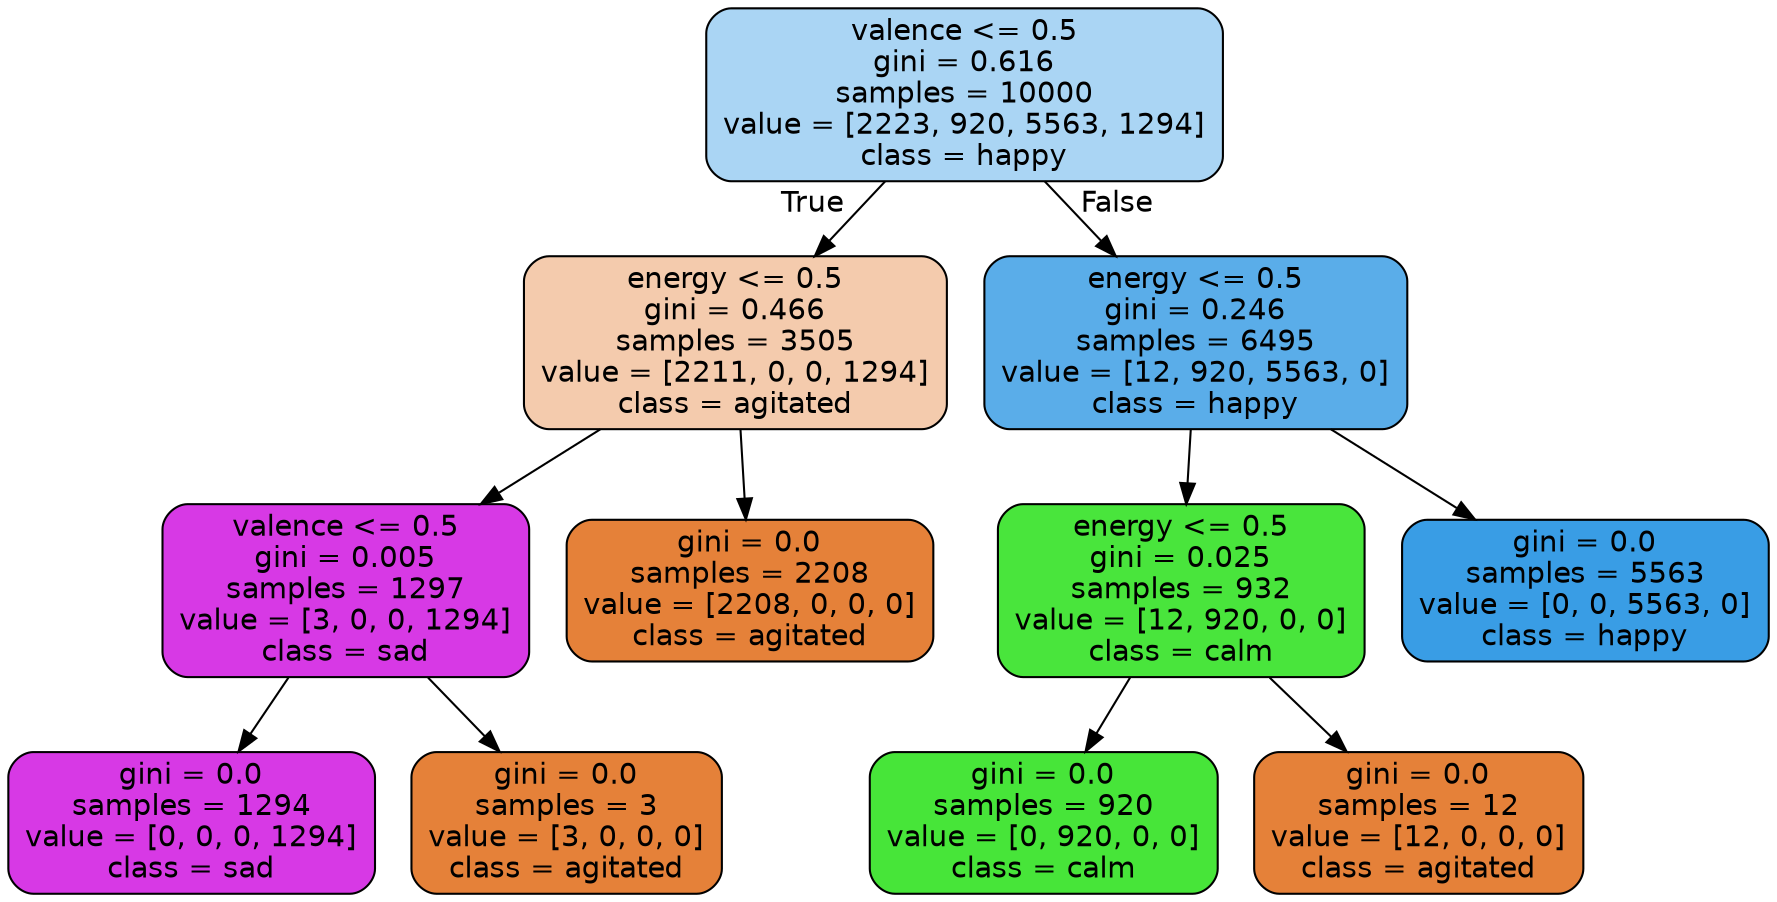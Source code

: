 digraph Tree {
node [shape=box, style="filled, rounded", color="black", fontname="helvetica"] ;
edge [fontname="helvetica"] ;
0 [label="valence <= 0.5\ngini = 0.616\nsamples = 10000\nvalue = [2223, 920, 5563, 1294]\nclass = happy", fillcolor="#aad5f4"] ;
1 [label="energy <= 0.5\ngini = 0.466\nsamples = 3505\nvalue = [2211, 0, 0, 1294]\nclass = agitated", fillcolor="#f4cbad"] ;
0 -> 1 [labeldistance=2.5, labelangle=45, headlabel="True"] ;
2 [label="valence <= 0.5\ngini = 0.005\nsamples = 1297\nvalue = [3, 0, 0, 1294]\nclass = sad", fillcolor="#d739e5"] ;
1 -> 2 ;
3 [label="gini = 0.0\nsamples = 1294\nvalue = [0, 0, 0, 1294]\nclass = sad", fillcolor="#d739e5"] ;
2 -> 3 ;
4 [label="gini = 0.0\nsamples = 3\nvalue = [3, 0, 0, 0]\nclass = agitated", fillcolor="#e58139"] ;
2 -> 4 ;
5 [label="gini = 0.0\nsamples = 2208\nvalue = [2208, 0, 0, 0]\nclass = agitated", fillcolor="#e58139"] ;
1 -> 5 ;
6 [label="energy <= 0.5\ngini = 0.246\nsamples = 6495\nvalue = [12, 920, 5563, 0]\nclass = happy", fillcolor="#5aade9"] ;
0 -> 6 [labeldistance=2.5, labelangle=-45, headlabel="False"] ;
7 [label="energy <= 0.5\ngini = 0.025\nsamples = 932\nvalue = [12, 920, 0, 0]\nclass = calm", fillcolor="#49e53c"] ;
6 -> 7 ;
8 [label="gini = 0.0\nsamples = 920\nvalue = [0, 920, 0, 0]\nclass = calm", fillcolor="#47e539"] ;
7 -> 8 ;
9 [label="gini = 0.0\nsamples = 12\nvalue = [12, 0, 0, 0]\nclass = agitated", fillcolor="#e58139"] ;
7 -> 9 ;
10 [label="gini = 0.0\nsamples = 5563\nvalue = [0, 0, 5563, 0]\nclass = happy", fillcolor="#399de5"] ;
6 -> 10 ;
}